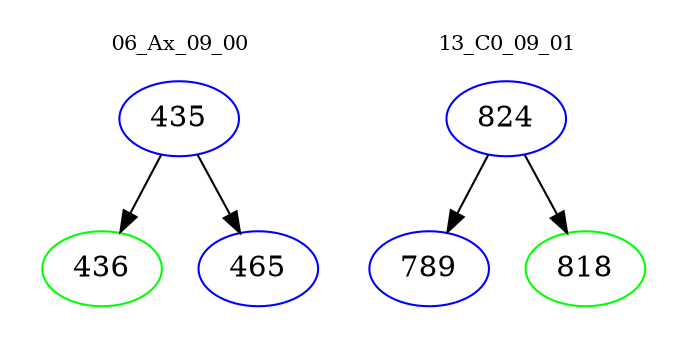 digraph{
subgraph cluster_0 {
color = white
label = "06_Ax_09_00";
fontsize=10;
T0_435 [label="435", color="blue"]
T0_435 -> T0_436 [color="black"]
T0_436 [label="436", color="green"]
T0_435 -> T0_465 [color="black"]
T0_465 [label="465", color="blue"]
}
subgraph cluster_1 {
color = white
label = "13_C0_09_01";
fontsize=10;
T1_824 [label="824", color="blue"]
T1_824 -> T1_789 [color="black"]
T1_789 [label="789", color="blue"]
T1_824 -> T1_818 [color="black"]
T1_818 [label="818", color="green"]
}
}
